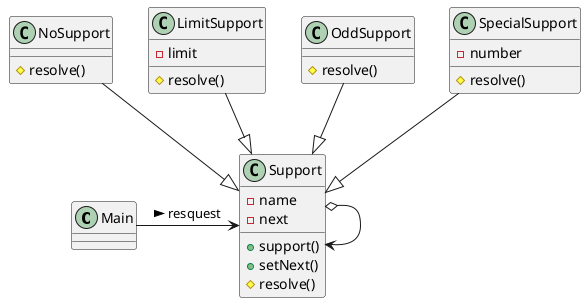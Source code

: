 @startuml

class Main{

}

class Support{
 -name
 -next
 +support()
 +setNext()
 #resolve()
}

class NoSupport{
#resolve()
}

class LimitSupport{
-limit
#resolve()
}

class OddSupport{
#resolve()
}

class SpecialSupport{
-number
#resolve()
}

Main ->Support:resquest >
Support o->Support
NoSupport --|>Support
LimitSupport --|>Support
OddSupport --|>Support
SpecialSupport --|>Support

@enduml
